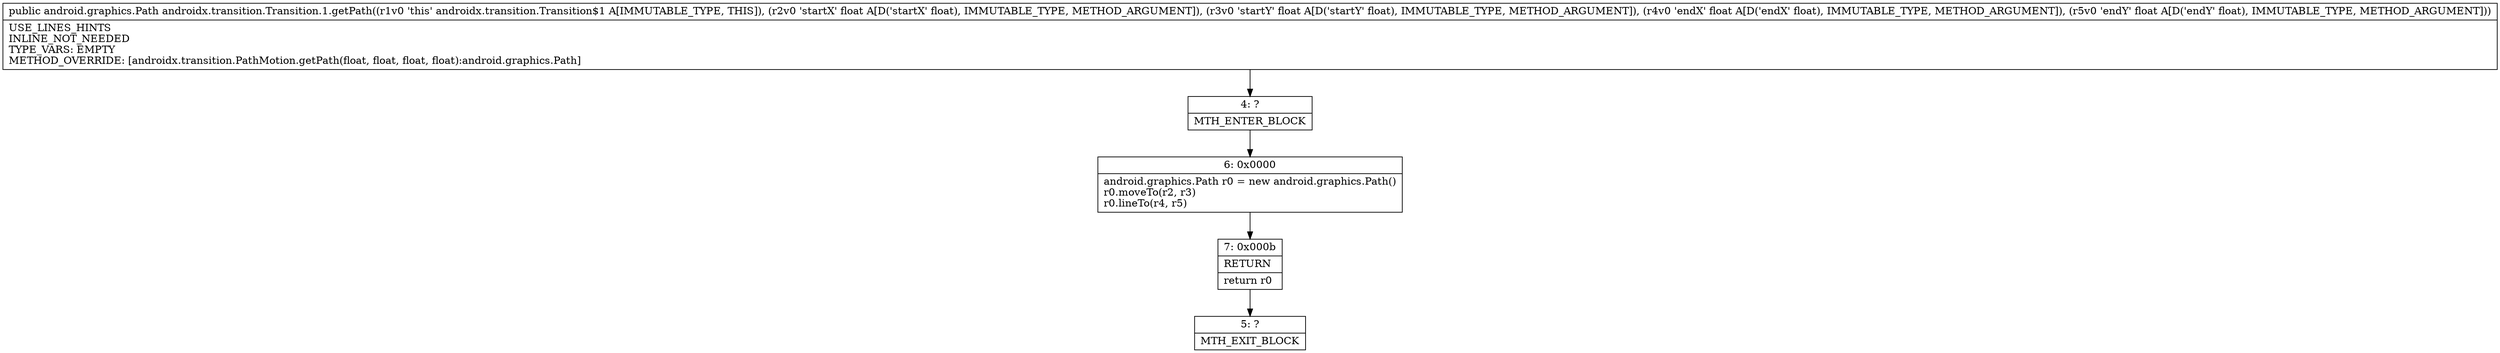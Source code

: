 digraph "CFG forandroidx.transition.Transition.1.getPath(FFFF)Landroid\/graphics\/Path;" {
Node_4 [shape=record,label="{4\:\ ?|MTH_ENTER_BLOCK\l}"];
Node_6 [shape=record,label="{6\:\ 0x0000|android.graphics.Path r0 = new android.graphics.Path()\lr0.moveTo(r2, r3)\lr0.lineTo(r4, r5)\l}"];
Node_7 [shape=record,label="{7\:\ 0x000b|RETURN\l|return r0\l}"];
Node_5 [shape=record,label="{5\:\ ?|MTH_EXIT_BLOCK\l}"];
MethodNode[shape=record,label="{public android.graphics.Path androidx.transition.Transition.1.getPath((r1v0 'this' androidx.transition.Transition$1 A[IMMUTABLE_TYPE, THIS]), (r2v0 'startX' float A[D('startX' float), IMMUTABLE_TYPE, METHOD_ARGUMENT]), (r3v0 'startY' float A[D('startY' float), IMMUTABLE_TYPE, METHOD_ARGUMENT]), (r4v0 'endX' float A[D('endX' float), IMMUTABLE_TYPE, METHOD_ARGUMENT]), (r5v0 'endY' float A[D('endY' float), IMMUTABLE_TYPE, METHOD_ARGUMENT]))  | USE_LINES_HINTS\lINLINE_NOT_NEEDED\lTYPE_VARS: EMPTY\lMETHOD_OVERRIDE: [androidx.transition.PathMotion.getPath(float, float, float, float):android.graphics.Path]\l}"];
MethodNode -> Node_4;Node_4 -> Node_6;
Node_6 -> Node_7;
Node_7 -> Node_5;
}

